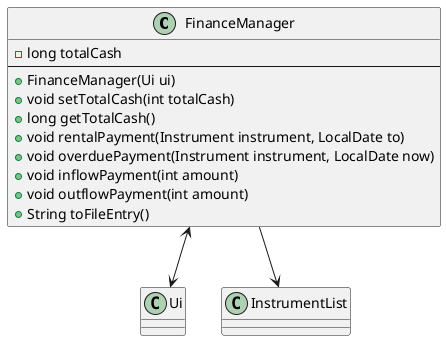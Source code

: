 @startuml
class FinanceManager {
    - long totalCash
    --
    + FinanceManager(Ui ui)
    + void setTotalCash(int totalCash)
    + long getTotalCash()
    + void rentalPayment(Instrument instrument, LocalDate to)
    + void overduePayment(Instrument instrument, LocalDate now)
    + void inflowPayment(int amount)
    + void outflowPayment(int amount)
    + String toFileEntry()
}

class Ui
class InstrumentList

FinanceManager <--> Ui
FinanceManager --> InstrumentList

@enduml
